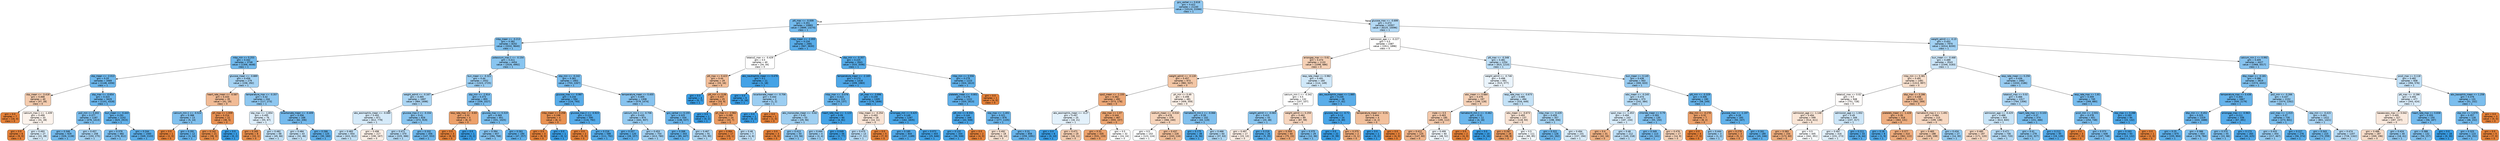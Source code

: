 digraph Tree {
node [shape=box, style="filled, rounded", color="black", fontname="helvetica"] ;
edge [fontname="helvetica"] ;
0 [label="gcs_verbal <= 0.618\ngini = 0.422\nsamples = 21240\nvalue = [10124, 23366]\nclass = 1", fillcolor="#8fc7f0"] ;
1 [label="ptt_max <= -0.009\ngini = 0.351\nsamples = 10883\nvalue = [3899, 13270]\nclass = 1", fillcolor="#73baed"] ;
0 -> 1 [labeldistance=2.5, labelangle=45, headlabel="True"] ;
2 [label="mbp_mean <= -0.213\ngini = 0.382\nsamples = 8202\nvalue = [3332, 9640]\nclass = 1", fillcolor="#7dbfee"] ;
1 -> 2 ;
3 [label="mbp_min <= 0.253\ngini = 0.342\nsamples = 3748\nvalue = [1306, 4648]\nclass = 1", fillcolor="#71b9ec"] ;
2 -> 3 ;
4 [label="sbp_mean <= -2.013\ngini = 0.33\nsamples = 3469\nvalue = [1148, 4356]\nclass = 1", fillcolor="#6db7ec"] ;
3 -> 4 ;
5 [label="sbp_mean <= -3.418\ngini = 0.468\nsamples = 40\nvalue = [47, 28]\nclass = 0", fillcolor="#f4ccaf"] ;
4 -> 5 ;
6 [label="gini = 0.0\nsamples = 7\nvalue = [16, 0]\nclass = 0", fillcolor="#e58139"] ;
5 -> 6 ;
7 [label="calcium_max.1 <= -1.439\ngini = 0.499\nsamples = 33\nvalue = [31, 28]\nclass = 0", fillcolor="#fcf3ec"] ;
5 -> 7 ;
8 [label="gini = 0.0\nsamples = 6\nvalue = [9, 0]\nclass = 0", fillcolor="#e58139"] ;
7 -> 8 ;
9 [label="gini = 0.493\nsamples = 27\nvalue = [22, 28]\nclass = 1", fillcolor="#d5eaf9"] ;
7 -> 9 ;
10 [label="sbp_max <= -0.654\ngini = 0.323\nsamples = 3429\nvalue = [1101, 4328]\nclass = 1", fillcolor="#6bb6ec"] ;
4 -> 10 ;
11 [label="po2_min <= 0.402\ngini = 0.377\nsamples = 1187\nvalue = [476, 1413]\nclass = 1", fillcolor="#7cbeee"] ;
10 -> 11 ;
12 [label="gini = 0.346\nsamples = 929\nvalue = [326, 1138]\nclass = 1", fillcolor="#72b9ec"] ;
11 -> 12 ;
13 [label="gini = 0.457\nsamples = 258\nvalue = [150, 275]\nclass = 1", fillcolor="#a5d2f3"] ;
11 -> 13 ;
14 [label="bun_mean <= -0.443\ngini = 0.291\nsamples = 2242\nvalue = [625, 2915]\nclass = 1", fillcolor="#63b2eb"] ;
10 -> 14 ;
15 [label="gini = 0.379\nsamples = 682\nvalue = [276, 812]\nclass = 1", fillcolor="#7cbeee"] ;
14 -> 15 ;
16 [label="gini = 0.244\nsamples = 1560\nvalue = [349, 2103]\nclass = 1", fillcolor="#5aade9"] ;
14 -> 16 ;
17 [label="glucose_mean <= -0.889\ngini = 0.456\nsamples = 279\nvalue = [158, 292]\nclass = 1", fillcolor="#a4d2f3"] ;
3 -> 17 ;
18 [label="heart_rate_mean <= -0.587\ngini = 0.433\nsamples = 35\nvalue = [41, 19]\nclass = 0", fillcolor="#f1bb95"] ;
17 -> 18 ;
19 [label="calcium_min.1 <= -0.524\ngini = 0.388\nsamples = 13\nvalue = [5, 14]\nclass = 1", fillcolor="#80c0ee"] ;
18 -> 19 ;
20 [label="gini = 0.0\nsamples = 1\nvalue = [2, 0]\nclass = 0", fillcolor="#e58139"] ;
19 -> 20 ;
21 [label="gini = 0.291\nsamples = 12\nvalue = [3, 14]\nclass = 1", fillcolor="#63b2eb"] ;
19 -> 21 ;
22 [label="ph_max <= 1.009\ngini = 0.214\nsamples = 22\nvalue = [36, 5]\nclass = 0", fillcolor="#e99254"] ;
18 -> 22 ;
23 [label="gini = 0.142\nsamples = 21\nvalue = [36, 3]\nclass = 0", fillcolor="#e78c49"] ;
22 -> 23 ;
24 [label="gini = 0.0\nsamples = 1\nvalue = [0, 2]\nclass = 1", fillcolor="#399de5"] ;
22 -> 24 ;
25 [label="temperature_max <= -0.357\ngini = 0.42\nsamples = 244\nvalue = [117, 273]\nclass = 1", fillcolor="#8ec7f0"] ;
17 -> 25 ;
26 [label="sbp_max <= -1.654\ngini = 0.495\nsamples = 76\nvalue = [55, 67]\nclass = 1", fillcolor="#dcedfa"] ;
25 -> 26 ;
27 [label="gini = 0.165\nsamples = 8\nvalue = [10, 1]\nclass = 0", fillcolor="#e88e4d"] ;
26 -> 27 ;
28 [label="gini = 0.482\nsamples = 68\nvalue = [45, 66]\nclass = 1", fillcolor="#c0e0f7"] ;
26 -> 28 ;
29 [label="bicarbonate_mean <= -0.409\ngini = 0.356\nsamples = 168\nvalue = [62, 206]\nclass = 1", fillcolor="#75baed"] ;
25 -> 29 ;
30 [label="gini = 0.484\nsamples = 43\nvalue = [32, 46]\nclass = 1", fillcolor="#c3e1f7"] ;
29 -> 30 ;
31 [label="gini = 0.266\nsamples = 125\nvalue = [30, 160]\nclass = 1", fillcolor="#5eafea"] ;
29 -> 31 ;
32 [label="potassium_max.1 <= -0.154\ngini = 0.411\nsamples = 4454\nvalue = [2026, 4992]\nclass = 1", fillcolor="#89c5f0"] ;
2 -> 32 ;
33 [label="bun_mean <= -0.321\ngini = 0.44\nsamples = 2552\nvalue = [1323, 2725]\nclass = 1", fillcolor="#99cdf2"] ;
32 -> 33 ;
34 [label="weight_admit <= -0.167\ngini = 0.465\nsamples = 1697\nvalue = [984, 1698]\nclass = 1", fillcolor="#acd6f4"] ;
33 -> 34 ;
35 [label="abs_eosinophils_mean <= -0.089\ngini = 0.493\nsamples = 871\nvalue = [612, 779]\nclass = 1", fillcolor="#d5eaf9"] ;
34 -> 35 ;
36 [label="gini = 0.483\nsamples = 654\nvalue = [422, 612]\nclass = 1", fillcolor="#c2e1f7"] ;
35 -> 36 ;
37 [label="gini = 0.498\nsamples = 217\nvalue = [190, 167]\nclass = 0", fillcolor="#fcf0e7"] ;
35 -> 37 ;
38 [label="glucose_max.2 <= -0.334\ngini = 0.41\nsamples = 826\nvalue = [372, 919]\nclass = 1", fillcolor="#89c5f0"] ;
34 -> 38 ;
39 [label="gini = 0.472\nsamples = 370\nvalue = [225, 366]\nclass = 1", fillcolor="#b3d9f5"] ;
38 -> 39 ;
40 [label="gini = 0.332\nsamples = 456\nvalue = [147, 553]\nclass = 1", fillcolor="#6eb7ec"] ;
38 -> 40 ;
41 [label="sbp_min <= -2.914\ngini = 0.373\nsamples = 855\nvalue = [339, 1027]\nclass = 1", fillcolor="#7abdee"] ;
33 -> 41 ;
42 [label="resp_rate_max <= -0.83\ngini = 0.32\nsamples = 4\nvalue = [8, 2]\nclass = 0", fillcolor="#eca06a"] ;
41 -> 42 ;
43 [label="gini = 0.0\nsamples = 3\nvalue = [8, 0]\nclass = 0", fillcolor="#e58139"] ;
42 -> 43 ;
44 [label="gini = 0.0\nsamples = 1\nvalue = [0, 2]\nclass = 1", fillcolor="#399de5"] ;
42 -> 44 ;
45 [label="glucose_max <= 0.319\ngini = 0.369\nsamples = 851\nvalue = [331, 1025]\nclass = 1", fillcolor="#79bded"] ;
41 -> 45 ;
46 [label="gini = 0.394\nsamples = 657\nvalue = [284, 768]\nclass = 1", fillcolor="#82c1ef"] ;
45 -> 46 ;
47 [label="gini = 0.261\nsamples = 194\nvalue = [47, 257]\nclass = 1", fillcolor="#5dafea"] ;
45 -> 47 ;
48 [label="sbp_min <= -0.242\ngini = 0.361\nsamples = 1902\nvalue = [703, 2267]\nclass = 1", fillcolor="#76bbed"] ;
32 -> 48 ;
49 [label="glucose_max <= -0.987\ngini = 0.234\nsamples = 594\nvalue = [124, 793]\nclass = 1", fillcolor="#58ace9"] ;
48 -> 49 ;
50 [label="mbp_mean <= 0.258\ngini = 0.198\nsamples = 4\nvalue = [8, 1]\nclass = 0", fillcolor="#e89152"] ;
49 -> 50 ;
51 [label="gini = 0.0\nsamples = 3\nvalue = [8, 0]\nclass = 0", fillcolor="#e58139"] ;
50 -> 51 ;
52 [label="gini = 0.0\nsamples = 1\nvalue = [0, 1]\nclass = 1", fillcolor="#399de5"] ;
50 -> 52 ;
53 [label="glucose_max.2 <= -0.923\ngini = 0.223\nsamples = 590\nvalue = [116, 792]\nclass = 1", fillcolor="#56abe9"] ;
49 -> 53 ;
54 [label="gini = 0.0\nsamples = 2\nvalue = [5, 0]\nclass = 0", fillcolor="#e58139"] ;
53 -> 54 ;
55 [label="gini = 0.216\nsamples = 588\nvalue = [111, 792]\nclass = 1", fillcolor="#55abe9"] ;
53 -> 55 ;
56 [label="temperature_mean <= 0.455\ngini = 0.405\nsamples = 1308\nvalue = [579, 1474]\nclass = 1", fillcolor="#87c3ef"] ;
48 -> 56 ;
57 [label="calcium_min.1 <= -0.706\ngini = 0.435\nsamples = 874\nvalue = [441, 937]\nclass = 1", fillcolor="#96cbf1"] ;
56 -> 57 ;
58 [label="gini = 0.257\nsamples = 120\nvalue = [28, 157]\nclass = 1", fillcolor="#5caeea"] ;
57 -> 58 ;
59 [label="gini = 0.453\nsamples = 754\nvalue = [413, 780]\nclass = 1", fillcolor="#a2d1f3"] ;
57 -> 59 ;
60 [label="gcs_verbal <= 0.155\ngini = 0.325\nsamples = 434\nvalue = [138, 537]\nclass = 1", fillcolor="#6cb6ec"] ;
56 -> 60 ;
61 [label="gini = 0.268\nsamples = 343\nvalue = [85, 447]\nclass = 1", fillcolor="#5fb0ea"] ;
60 -> 61 ;
62 [label="gini = 0.467\nsamples = 91\nvalue = [53, 90]\nclass = 1", fillcolor="#aed7f4"] ;
60 -> 62 ;
63 [label="mbp_mean <= -2.055\ngini = 0.234\nsamples = 2681\nvalue = [567, 3630]\nclass = 1", fillcolor="#58ace9"] ;
1 -> 63 ;
64 [label="totalco2_max <= -0.429\ngini = 0.5\nsamples = 40\nvalue = [34, 34]\nclass = 0", fillcolor="#ffffff"] ;
63 -> 64 ;
65 [label="ptt_max <= 0.423\ngini = 0.44\nsamples = 29\nvalue = [33, 16]\nclass = 0", fillcolor="#f2be99"] ;
64 -> 65 ;
66 [label="gini = 0.0\nsamples = 4\nvalue = [0, 7]\nclass = 1", fillcolor="#399de5"] ;
65 -> 66 ;
67 [label="ptt_min <= 0.06\ngini = 0.337\nsamples = 25\nvalue = [33, 9]\nclass = 0", fillcolor="#eca36f"] ;
65 -> 67 ;
68 [label="gini = 0.0\nsamples = 1\nvalue = [0, 2]\nclass = 1", fillcolor="#399de5"] ;
67 -> 68 ;
69 [label="ph_max <= -2.962\ngini = 0.289\nsamples = 24\nvalue = [33, 7]\nclass = 0", fillcolor="#eb9c63"] ;
67 -> 69 ;
70 [label="gini = 0.064\nsamples = 17\nvalue = [29, 1]\nclass = 0", fillcolor="#e68540"] ;
69 -> 70 ;
71 [label="gini = 0.48\nsamples = 7\nvalue = [4, 6]\nclass = 1", fillcolor="#bddef6"] ;
69 -> 71 ;
72 [label="abs_neutrophils_mean <= 0.476\ngini = 0.1\nsamples = 11\nvalue = [1, 18]\nclass = 1", fillcolor="#44a2e6"] ;
64 -> 72 ;
73 [label="gini = 0.0\nsamples = 9\nvalue = [0, 16]\nclass = 1", fillcolor="#399de5"] ;
72 -> 73 ;
74 [label="bicarbonate_mean <= -0.706\ngini = 0.444\nsamples = 2\nvalue = [1, 2]\nclass = 1", fillcolor="#9ccef2"] ;
72 -> 74 ;
75 [label="gini = 0.0\nsamples = 1\nvalue = [0, 2]\nclass = 1", fillcolor="#399de5"] ;
74 -> 75 ;
76 [label="gini = 0.0\nsamples = 1\nvalue = [1, 0]\nclass = 0", fillcolor="#e58139"] ;
74 -> 76 ;
77 [label="sbp_min <= -0.357\ngini = 0.225\nsamples = 2641\nvalue = [533, 3596]\nclass = 1", fillcolor="#56ace9"] ;
63 -> 77 ;
78 [label="temperature_mean <= -2.165\ngini = 0.173\nsamples = 1418\nvalue = [209, 1983]\nclass = 1", fillcolor="#4ea7e8"] ;
77 -> 78 ;
79 [label="mbp_max <= -0.076\ngini = 0.313\nsamples = 113\nvalue = [33, 137]\nclass = 1", fillcolor="#69b5eb"] ;
78 -> 79 ;
80 [label="abs_monocytes_mean <= -0.62\ngini = 0.45\nsamples = 53\nvalue = [29, 56]\nclass = 1", fillcolor="#a0d0f2"] ;
79 -> 80 ;
81 [label="gini = 0.0\nsamples = 3\nvalue = [6, 0]\nclass = 0", fillcolor="#e58139"] ;
80 -> 81 ;
82 [label="gini = 0.413\nsamples = 50\nvalue = [23, 56]\nclass = 1", fillcolor="#8ac5f0"] ;
80 -> 82 ;
83 [label="heart_rate_max <= -1.123\ngini = 0.09\nsamples = 60\nvalue = [4, 81]\nclass = 1", fillcolor="#43a2e6"] ;
79 -> 83 ;
84 [label="gini = 0.444\nsamples = 4\nvalue = [2, 4]\nclass = 1", fillcolor="#9ccef2"] ;
83 -> 84 ;
85 [label="gini = 0.049\nsamples = 56\nvalue = [2, 77]\nclass = 1", fillcolor="#3ea0e6"] ;
83 -> 85 ;
86 [label="ph_max <= -3.896\ngini = 0.159\nsamples = 1305\nvalue = [176, 1846]\nclass = 1", fillcolor="#4ca6e7"] ;
78 -> 86 ;
87 [label="mbp_mean <= -0.254\ngini = 0.493\nsamples = 18\nvalue = [14, 11]\nclass = 0", fillcolor="#f9e4d5"] ;
86 -> 87 ;
88 [label="gini = 0.475\nsamples = 13\nvalue = [7, 11]\nclass = 1", fillcolor="#b7dbf6"] ;
87 -> 88 ;
89 [label="gini = 0.0\nsamples = 5\nvalue = [7, 0]\nclass = 0", fillcolor="#e58139"] ;
87 -> 89 ;
90 [label="aniongap_min <= 0.425\ngini = 0.149\nsamples = 1287\nvalue = [162, 1835]\nclass = 1", fillcolor="#4aa6e7"] ;
86 -> 90 ;
91 [label="gini = 0.185\nsamples = 844\nvalue = [137, 1189]\nclass = 1", fillcolor="#50a8e8"] ;
90 -> 91 ;
92 [label="gini = 0.072\nsamples = 443\nvalue = [25, 646]\nclass = 1", fillcolor="#41a1e6"] ;
90 -> 92 ;
93 [label="mbp_min <= 3.556\ngini = 0.279\nsamples = 1223\nvalue = [324, 1613]\nclass = 1", fillcolor="#61b1ea"] ;
77 -> 93 ;
94 [label="platelets_mean <= -0.801\ngini = 0.276\nsamples = 1222\nvalue = [320, 1613]\nclass = 1", fillcolor="#60b0ea"] ;
93 -> 94 ;
95 [label="ptt_min <= 8.332\ngini = 0.144\nsamples = 346\nvalue = [43, 508]\nclass = 1", fillcolor="#4aa5e7"] ;
94 -> 95 ;
96 [label="gini = 0.132\nsamples = 344\nvalue = [39, 508]\nclass = 1", fillcolor="#48a5e7"] ;
95 -> 96 ;
97 [label="gini = 0.0\nsamples = 2\nvalue = [4, 0]\nclass = 0", fillcolor="#e58139"] ;
95 -> 97 ;
98 [label="sbp_max <= -1.401\ngini = 0.321\nsamples = 876\nvalue = [277, 1105]\nclass = 1", fillcolor="#6bb6ec"] ;
94 -> 98 ;
99 [label="gini = 0.492\nsamples = 18\nvalue = [18, 14]\nclass = 0", fillcolor="#f9e3d3"] ;
98 -> 99 ;
100 [label="gini = 0.31\nsamples = 858\nvalue = [259, 1091]\nclass = 1", fillcolor="#68b4eb"] ;
98 -> 100 ;
101 [label="gini = 0.0\nsamples = 1\nvalue = [4, 0]\nclass = 0", fillcolor="#e58139"] ;
93 -> 101 ;
102 [label="glucose_max <= -0.699\ngini = 0.472\nsamples = 10357\nvalue = [6225, 10096]\nclass = 1", fillcolor="#b3d9f5"] ;
0 -> 102 [labeldistance=2.5, labelangle=-45, headlabel="False"] ;
103 [label="admission_age <= -0.227\ngini = 0.5\nsamples = 2387\nvalue = [1911, 1896]\nclass = 0", fillcolor="#fffefd"] ;
102 -> 103 ;
104 [label="aniongap_max <= 0.61\ngini = 0.474\nsamples = 1133\nvalue = [1096, 686]\nclass = 0", fillcolor="#f5d0b5"] ;
103 -> 104 ;
105 [label="weight_admit <= -0.128\ngini = 0.457\nsamples = 973\nvalue = [982, 537]\nclass = 0", fillcolor="#f3c6a5"] ;
104 -> 105 ;
106 [label="spo2_mean <= -1.155\ngini = 0.362\nsamples = 492\nvalue = [573, 178]\nclass = 0", fillcolor="#eda877"] ;
105 -> 106 ;
107 [label="abs_eosinophils_mean <= -0.27\ngini = 0.497\nsamples = 25\nvalue = [18, 21]\nclass = 1", fillcolor="#e3f1fb"] ;
106 -> 107 ;
108 [label="gini = 0.0\nsamples = 6\nvalue = [0, 10]\nclass = 1", fillcolor="#399de5"] ;
107 -> 108 ;
109 [label="gini = 0.471\nsamples = 19\nvalue = [18, 11]\nclass = 0", fillcolor="#f5ceb2"] ;
107 -> 109 ;
110 [label="sbp_max <= 1.07\ngini = 0.344\nsamples = 467\nvalue = [555, 157]\nclass = 0", fillcolor="#eca571"] ;
106 -> 110 ;
111 [label="gini = 0.32\nsamples = 435\nvalue = [531, 133]\nclass = 0", fillcolor="#eca16b"] ;
110 -> 111 ;
112 [label="gini = 0.5\nsamples = 32\nvalue = [24, 24]\nclass = 0", fillcolor="#ffffff"] ;
110 -> 112 ;
113 [label="ph_min <= 0.49\ngini = 0.498\nsamples = 481\nvalue = [409, 359]\nclass = 0", fillcolor="#fcf0e7"] ;
105 -> 113 ;
114 [label="sodium_mean <= -0.016\ngini = 0.478\nsamples = 379\nvalue = [366, 240]\nclass = 0", fillcolor="#f6d4bb"] ;
113 -> 114 ;
115 [label="gini = 0.5\nsamples = 153\nvalue = [123, 124]\nclass = 1", fillcolor="#fdfeff"] ;
114 -> 115 ;
116 [label="gini = 0.437\nsamples = 226\nvalue = [243, 116]\nclass = 0", fillcolor="#f1bd98"] ;
114 -> 116 ;
117 [label="hematocrit_min.1 <= -0.066\ngini = 0.39\nsamples = 102\nvalue = [43, 119]\nclass = 1", fillcolor="#81c0ee"] ;
113 -> 117 ;
118 [label="gini = 0.175\nsamples = 38\nvalue = [6, 56]\nclass = 1", fillcolor="#4ea8e8"] ;
117 -> 118 ;
119 [label="gini = 0.466\nsamples = 64\nvalue = [37, 63]\nclass = 1", fillcolor="#add7f4"] ;
117 -> 119 ;
120 [label="resp_rate_mean <= 0.982\ngini = 0.491\nsamples = 160\nvalue = [114, 149]\nclass = 1", fillcolor="#d0e8f9"] ;
104 -> 120 ;
121 [label="calcium_min.1 <= -0.342\ngini = 0.5\nsamples = 132\nvalue = [107, 107]\nclass = 0", fillcolor="#ffffff"] ;
120 -> 121 ;
122 [label="weight_admit <= -0.083\ngini = 0.415\nsamples = 43\nvalue = [20, 48]\nclass = 1", fillcolor="#8bc6f0"] ;
121 -> 122 ;
123 [label="gini = 0.497\nsamples = 17\nvalue = [15, 13]\nclass = 0", fillcolor="#fceee5"] ;
122 -> 123 ;
124 [label="gini = 0.219\nsamples = 26\nvalue = [5, 35]\nclass = 1", fillcolor="#55abe9"] ;
122 -> 124 ;
125 [label="weight_admit <= 0.259\ngini = 0.482\nsamples = 89\nvalue = [87, 59]\nclass = 0", fillcolor="#f7d6bf"] ;
121 -> 125 ;
126 [label="gini = 0.359\nsamples = 60\nvalue = [75, 23]\nclass = 0", fillcolor="#eda876"] ;
125 -> 126 ;
127 [label="gini = 0.375\nsamples = 29\nvalue = [12, 36]\nclass = 1", fillcolor="#7bbeee"] ;
125 -> 127 ;
128 [label="abs_neutrophils_mean <= 1.885\ngini = 0.245\nsamples = 28\nvalue = [7, 42]\nclass = 1", fillcolor="#5aade9"] ;
120 -> 128 ;
129 [label="glucose_max <= -0.71\ngini = 0.13\nsamples = 24\nvalue = [3, 40]\nclass = 1", fillcolor="#48a4e7"] ;
128 -> 129 ;
130 [label="gini = 0.0\nsamples = 22\nvalue = [0, 39]\nclass = 1", fillcolor="#399de5"] ;
129 -> 130 ;
131 [label="gini = 0.375\nsamples = 2\nvalue = [3, 1]\nclass = 0", fillcolor="#eeab7b"] ;
129 -> 131 ;
132 [label="temperature_mean <= -0.31\ngini = 0.444\nsamples = 4\nvalue = [4, 2]\nclass = 0", fillcolor="#f2c09c"] ;
128 -> 132 ;
133 [label="gini = 0.0\nsamples = 1\nvalue = [0, 2]\nclass = 1", fillcolor="#399de5"] ;
132 -> 133 ;
134 [label="gini = 0.0\nsamples = 3\nvalue = [4, 0]\nclass = 0", fillcolor="#e58139"] ;
132 -> 134 ;
135 [label="ptt_max <= -0.348\ngini = 0.481\nsamples = 1254\nvalue = [815, 1210]\nclass = 1", fillcolor="#bedff7"] ;
103 -> 135 ;
136 [label="weight_admit <= -0.746\ngini = 0.498\nsamples = 691\nvalue = [515, 577]\nclass = 1", fillcolor="#eaf4fc"] ;
135 -> 136 ;
137 [label="wbc_mean <= 0.684\ngini = 0.476\nsamples = 197\nvalue = [199, 128]\nclass = 0", fillcolor="#f6d2b8"] ;
136 -> 137 ;
138 [label="male <= 0.5\ngini = 0.463\nsamples = 185\nvalue = [195, 112]\nclass = 0", fillcolor="#f4c9ab"] ;
137 -> 138 ;
139 [label="gini = 0.412\nsamples = 125\nvalue = [147, 60]\nclass = 0", fillcolor="#f0b48a"] ;
138 -> 139 ;
140 [label="gini = 0.499\nsamples = 60\nvalue = [48, 52]\nclass = 1", fillcolor="#f0f7fd"] ;
138 -> 140 ;
141 [label="hematocrit_min.1 <= -0.462\ngini = 0.32\nsamples = 12\nvalue = [4, 16]\nclass = 1", fillcolor="#6ab6ec"] ;
137 -> 141 ;
142 [label="gini = 0.0\nsamples = 2\nvalue = [4, 0]\nclass = 0", fillcolor="#e58139"] ;
141 -> 142 ;
143 [label="gini = 0.0\nsamples = 10\nvalue = [0, 16]\nclass = 1", fillcolor="#399de5"] ;
141 -> 143 ;
144 [label="resp_rate_max <= -0.675\ngini = 0.485\nsamples = 494\nvalue = [316, 449]\nclass = 1", fillcolor="#c4e2f7"] ;
136 -> 144 ;
145 [label="wbc_mean <= -0.673\ngini = 0.493\nsamples = 137\nvalue = [118, 93]\nclass = 0", fillcolor="#f9e4d5"] ;
144 -> 145 ;
146 [label="gini = 0.287\nsamples = 26\nvalue = [38, 8]\nclass = 0", fillcolor="#ea9c63"] ;
145 -> 146 ;
147 [label="gini = 0.5\nsamples = 111\nvalue = [80, 85]\nclass = 1", fillcolor="#f3f9fd"] ;
145 -> 147 ;
148 [label="mbp_max <= -0.429\ngini = 0.459\nsamples = 357\nvalue = [198, 356]\nclass = 1", fillcolor="#a7d4f3"] ;
144 -> 148 ;
149 [label="gini = 0.322\nsamples = 126\nvalue = [41, 162]\nclass = 1", fillcolor="#6bb6ec"] ;
148 -> 149 ;
150 [label="gini = 0.494\nsamples = 231\nvalue = [157, 194]\nclass = 1", fillcolor="#d9ecfa"] ;
148 -> 150 ;
151 [label="bun_mean <= 0.145\ngini = 0.436\nsamples = 563\nvalue = [300, 633]\nclass = 1", fillcolor="#97cbf1"] ;
135 -> 151 ;
152 [label="wbc_mean <= -0.245\ngini = 0.474\nsamples = 373\nvalue = [242, 384]\nclass = 1", fillcolor="#b6dbf5"] ;
151 -> 152 ;
153 [label="spo2_max <= -1.453\ngini = 0.494\nsamples = 243\nvalue = [187, 234]\nclass = 1", fillcolor="#d7ebfa"] ;
152 -> 153 ;
154 [label="gini = 0.4\nsamples = 31\nvalue = [42, 16]\nclass = 0", fillcolor="#efb184"] ;
153 -> 154 ;
155 [label="gini = 0.48\nsamples = 212\nvalue = [145, 218]\nclass = 1", fillcolor="#bddef6"] ;
153 -> 155 ;
156 [label="chloride_mean <= 0.79\ngini = 0.393\nsamples = 130\nvalue = [55, 150]\nclass = 1", fillcolor="#82c1ef"] ;
152 -> 156 ;
157 [label="gini = 0.349\nsamples = 113\nvalue = [41, 141]\nclass = 1", fillcolor="#73b9ed"] ;
156 -> 157 ;
158 [label="gini = 0.476\nsamples = 17\nvalue = [14, 9]\nclass = 0", fillcolor="#f6d2b8"] ;
156 -> 158 ;
159 [label="ptt_min <= -0.329\ngini = 0.306\nsamples = 190\nvalue = [58, 249]\nclass = 1", fillcolor="#67b4eb"] ;
151 -> 159 ;
160 [label="dbp_min <= -0.278\ngini = 0.32\nsamples = 7\nvalue = [8, 2]\nclass = 0", fillcolor="#eca06a"] ;
159 -> 160 ;
161 [label="gini = 0.0\nsamples = 4\nvalue = [7, 0]\nclass = 0", fillcolor="#e58139"] ;
160 -> 161 ;
162 [label="gini = 0.444\nsamples = 3\nvalue = [1, 2]\nclass = 1", fillcolor="#9ccef2"] ;
160 -> 162 ;
163 [label="glucose_max <= -1.197\ngini = 0.28\nsamples = 183\nvalue = [50, 247]\nclass = 1", fillcolor="#61b1ea"] ;
159 -> 163 ;
164 [label="gini = 0.278\nsamples = 3\nvalue = [5, 1]\nclass = 0", fillcolor="#ea9a61"] ;
163 -> 164 ;
165 [label="gini = 0.261\nsamples = 180\nvalue = [45, 246]\nclass = 1", fillcolor="#5dafea"] ;
163 -> 165 ;
166 [label="weight_admit <= -0.15\ngini = 0.452\nsamples = 7970\nvalue = [4314, 8200]\nclass = 1", fillcolor="#a1d1f3"] ;
102 -> 166 ;
167 [label="bun_mean <= -0.468\ngini = 0.489\nsamples = 3543\nvalue = [2346, 3183]\nclass = 1", fillcolor="#cbe5f8"] ;
166 -> 167 ;
168 [label="mbp_min <= 0.381\ngini = 0.491\nsamples = 1481\nvalue = [1313, 997]\nclass = 0", fillcolor="#f9e1cf"] ;
167 -> 168 ;
169 [label="totalco2_max <= 0.02\ngini = 0.5\nsamples = 948\nvalue = [751, 728]\nclass = 0", fillcolor="#fefbf9"] ;
168 -> 169 ;
170 [label="admission_age <= -1.148\ngini = 0.494\nsamples = 599\nvalue = [514, 411]\nclass = 0", fillcolor="#fae6d7"] ;
169 -> 170 ;
171 [label="gini = 0.383\nsamples = 154\nvalue = [172, 60]\nclass = 0", fillcolor="#eead7e"] ;
170 -> 171 ;
172 [label="gini = 0.5\nsamples = 445\nvalue = [342, 351]\nclass = 1", fillcolor="#fafcfe"] ;
170 -> 172 ;
173 [label="admission_age <= 1.002\ngini = 0.49\nsamples = 349\nvalue = [237, 317]\nclass = 1", fillcolor="#cde6f8"] ;
169 -> 173 ;
174 [label="gini = 0.497\nsamples = 316\nvalue = [231, 273]\nclass = 1", fillcolor="#e1f0fb"] ;
173 -> 174 ;
175 [label="gini = 0.211\nsamples = 33\nvalue = [6, 44]\nclass = 1", fillcolor="#54aae9"] ;
173 -> 175 ;
176 [label="dbp_max <= 0.286\ngini = 0.438\nsamples = 533\nvalue = [562, 269]\nclass = 0", fillcolor="#f1bd98"] ;
168 -> 176 ;
177 [label="platelets_mean <= -1.428\ngini = 0.39\nsamples = 318\nvalue = [363, 131]\nclass = 0", fillcolor="#eeae80"] ;
176 -> 177 ;
178 [label="gini = 0.18\nsamples = 8\nvalue = [1, 9]\nclass = 1", fillcolor="#4fa8e8"] ;
177 -> 178 ;
179 [label="gini = 0.377\nsamples = 310\nvalue = [362, 122]\nclass = 0", fillcolor="#eeab7c"] ;
177 -> 179 ;
180 [label="hematocrit_max.1 <= 1.491\ngini = 0.484\nsamples = 215\nvalue = [199, 138]\nclass = 0", fillcolor="#f7d8c2"] ;
176 -> 180 ;
181 [label="gini = 0.465\nsamples = 188\nvalue = [185, 108]\nclass = 0", fillcolor="#f4cbad"] ;
180 -> 181 ;
182 [label="gini = 0.434\nsamples = 27\nvalue = [14, 30]\nclass = 1", fillcolor="#95cbf1"] ;
180 -> 182 ;
183 [label="resp_rate_mean <= 0.256\ngini = 0.436\nsamples = 2062\nvalue = [1033, 2186]\nclass = 1", fillcolor="#97cbf1"] ;
167 -> 183 ;
184 [label="totalco2_max <= 0.02\ngini = 0.466\nsamples = 1317\nvalue = [764, 1306]\nclass = 1", fillcolor="#add6f4"] ;
183 -> 184 ;
185 [label="admission_age <= -0.429\ngini = 0.488\nsamples = 943\nvalue = [613, 840]\nclass = 1", fillcolor="#c9e5f8"] ;
184 -> 185 ;
186 [label="gini = 0.485\nsamples = 197\nvalue = [171, 120]\nclass = 0", fillcolor="#f7d9c4"] ;
185 -> 186 ;
187 [label="gini = 0.471\nsamples = 746\nvalue = [442, 720]\nclass = 1", fillcolor="#b3d9f5"] ;
185 -> 187 ;
188 [label="heart_rate_max <= 0.103\ngini = 0.37\nsamples = 374\nvalue = [151, 466]\nclass = 1", fillcolor="#79bded"] ;
184 -> 188 ;
189 [label="gini = 0.41\nsamples = 279\nvalue = [132, 327]\nclass = 1", fillcolor="#89c5ef"] ;
188 -> 189 ;
190 [label="gini = 0.212\nsamples = 95\nvalue = [19, 139]\nclass = 1", fillcolor="#54aae9"] ;
188 -> 190 ;
191 [label="resp_rate_max <= 1.81\ngini = 0.359\nsamples = 745\nvalue = [269, 880]\nclass = 1", fillcolor="#76bbed"] ;
183 -> 191 ;
192 [label="pco2_min <= -2.931\ngini = 0.378\nsamples = 651\nvalue = [254, 748]\nclass = 1", fillcolor="#7cbeee"] ;
191 -> 192 ;
193 [label="gini = 0.0\nsamples = 3\nvalue = [7, 0]\nclass = 0", fillcolor="#e58139"] ;
192 -> 193 ;
194 [label="gini = 0.373\nsamples = 648\nvalue = [247, 748]\nclass = 1", fillcolor="#7abdee"] ;
192 -> 194 ;
195 [label="sbp_max <= 3.288\ngini = 0.183\nsamples = 94\nvalue = [15, 132]\nclass = 1", fillcolor="#50a8e8"] ;
191 -> 195 ;
196 [label="gini = 0.163\nsamples = 93\nvalue = [13, 132]\nclass = 1", fillcolor="#4ca7e8"] ;
195 -> 196 ;
197 [label="gini = 0.0\nsamples = 1\nvalue = [2, 0]\nclass = 0", fillcolor="#e58139"] ;
195 -> 197 ;
198 [label="calcium_min.1 <= 0.992\ngini = 0.405\nsamples = 4427\nvalue = [1968, 5017]\nclass = 1", fillcolor="#87c3ef"] ;
166 -> 198 ;
199 [label="dbp_mean <= -0.181\ngini = 0.386\nsamples = 3819\nvalue = [1574, 4441]\nclass = 1", fillcolor="#7fc0ee"] ;
198 -> 199 ;
200 [label="temperature_max <= 0.438\ngini = 0.304\nsamples = 1667\nvalue = [500, 2179]\nclass = 1", fillcolor="#66b3eb"] ;
199 -> 200 ;
201 [label="dbp_min <= -0.452\ngini = 0.325\nsamples = 1329\nvalue = [433, 1688]\nclass = 1", fillcolor="#6cb6ec"] ;
200 -> 201 ;
202 [label="gini = 0.25\nsamples = 675\nvalue = [155, 904]\nclass = 1", fillcolor="#5baee9"] ;
201 -> 202 ;
203 [label="gini = 0.386\nsamples = 654\nvalue = [278, 784]\nclass = 1", fillcolor="#7fc0ee"] ;
201 -> 203 ;
204 [label="aniongap_max <= -0.963\ngini = 0.211\nsamples = 338\nvalue = [67, 491]\nclass = 1", fillcolor="#54aae9"] ;
200 -> 204 ;
205 [label="gini = 0.375\nsamples = 55\nvalue = [22, 66]\nclass = 1", fillcolor="#7bbeee"] ;
204 -> 205 ;
206 [label="gini = 0.173\nsamples = 283\nvalue = [45, 425]\nclass = 1", fillcolor="#4ea7e8"] ;
204 -> 206 ;
207 [label="po2_min <= -0.266\ngini = 0.437\nsamples = 2152\nvalue = [1074, 2262]\nclass = 1", fillcolor="#97ccf1"] ;
199 -> 207 ;
208 [label="po2_max <= -1.015\ngini = 0.37\nsamples = 730\nvalue = [273, 841]\nclass = 1", fillcolor="#79bded"] ;
207 -> 208 ;
209 [label="gini = 0.433\nsamples = 454\nvalue = [217, 467]\nclass = 1", fillcolor="#95cbf1"] ;
208 -> 209 ;
210 [label="gini = 0.227\nsamples = 276\nvalue = [56, 374]\nclass = 1", fillcolor="#57ace9"] ;
208 -> 210 ;
211 [label="sbp_min <= -0.415\ngini = 0.461\nsamples = 1422\nvalue = [801, 1421]\nclass = 1", fillcolor="#a9d4f4"] ;
207 -> 211 ;
212 [label="gini = 0.343\nsamples = 215\nvalue = [73, 259]\nclass = 1", fillcolor="#71b9ec"] ;
211 -> 212 ;
213 [label="gini = 0.474\nsamples = 1207\nvalue = [728, 1162]\nclass = 1", fillcolor="#b5daf5"] ;
211 -> 213 ;
214 [label="pco2_max <= 0.118\ngini = 0.482\nsamples = 608\nvalue = [394, 576]\nclass = 1", fillcolor="#c0e0f7"] ;
198 -> 214 ;
215 [label="ptt_max <= -0.286\ngini = 0.494\nsamples = 477\nvalue = [343, 424]\nclass = 1", fillcolor="#d9ecfa"] ;
214 -> 215 ;
216 [label="baseexcess_max <= 0.042\ngini = 0.495\nsamples = 327\nvalue = [287, 237]\nclass = 0", fillcolor="#fae9dd"] ;
215 -> 216 ;
217 [label="gini = 0.488\nsamples = 287\nvalue = [269, 196]\nclass = 0", fillcolor="#f8ddc9"] ;
216 -> 217 ;
218 [label="gini = 0.424\nsamples = 40\nvalue = [18, 41]\nclass = 1", fillcolor="#90c8f0"] ;
216 -> 218 ;
219 [label="heart_rate_max <= 0.838\ngini = 0.355\nsamples = 150\nvalue = [56, 187]\nclass = 1", fillcolor="#74baed"] ;
215 -> 219 ;
220 [label="gini = 0.388\nsamples = 132\nvalue = [56, 157]\nclass = 1", fillcolor="#80c0ee"] ;
219 -> 220 ;
221 [label="gini = 0.0\nsamples = 18\nvalue = [0, 30]\nclass = 1", fillcolor="#399de5"] ;
219 -> 221 ;
222 [label="abs_basophils_mean <= 1.258\ngini = 0.376\nsamples = 131\nvalue = [51, 152]\nclass = 1", fillcolor="#7bbeee"] ;
214 -> 222 ;
223 [label="sbp_min <= 1.679\ngini = 0.357\nsamples = 128\nvalue = [46, 152]\nclass = 1", fillcolor="#75bbed"] ;
222 -> 223 ;
224 [label="gini = 0.325\nsamples = 123\nvalue = [39, 152]\nclass = 1", fillcolor="#6cb6ec"] ;
223 -> 224 ;
225 [label="gini = 0.0\nsamples = 5\nvalue = [7, 0]\nclass = 0", fillcolor="#e58139"] ;
223 -> 225 ;
226 [label="gini = 0.0\nsamples = 3\nvalue = [5, 0]\nclass = 0", fillcolor="#e58139"] ;
222 -> 226 ;
}